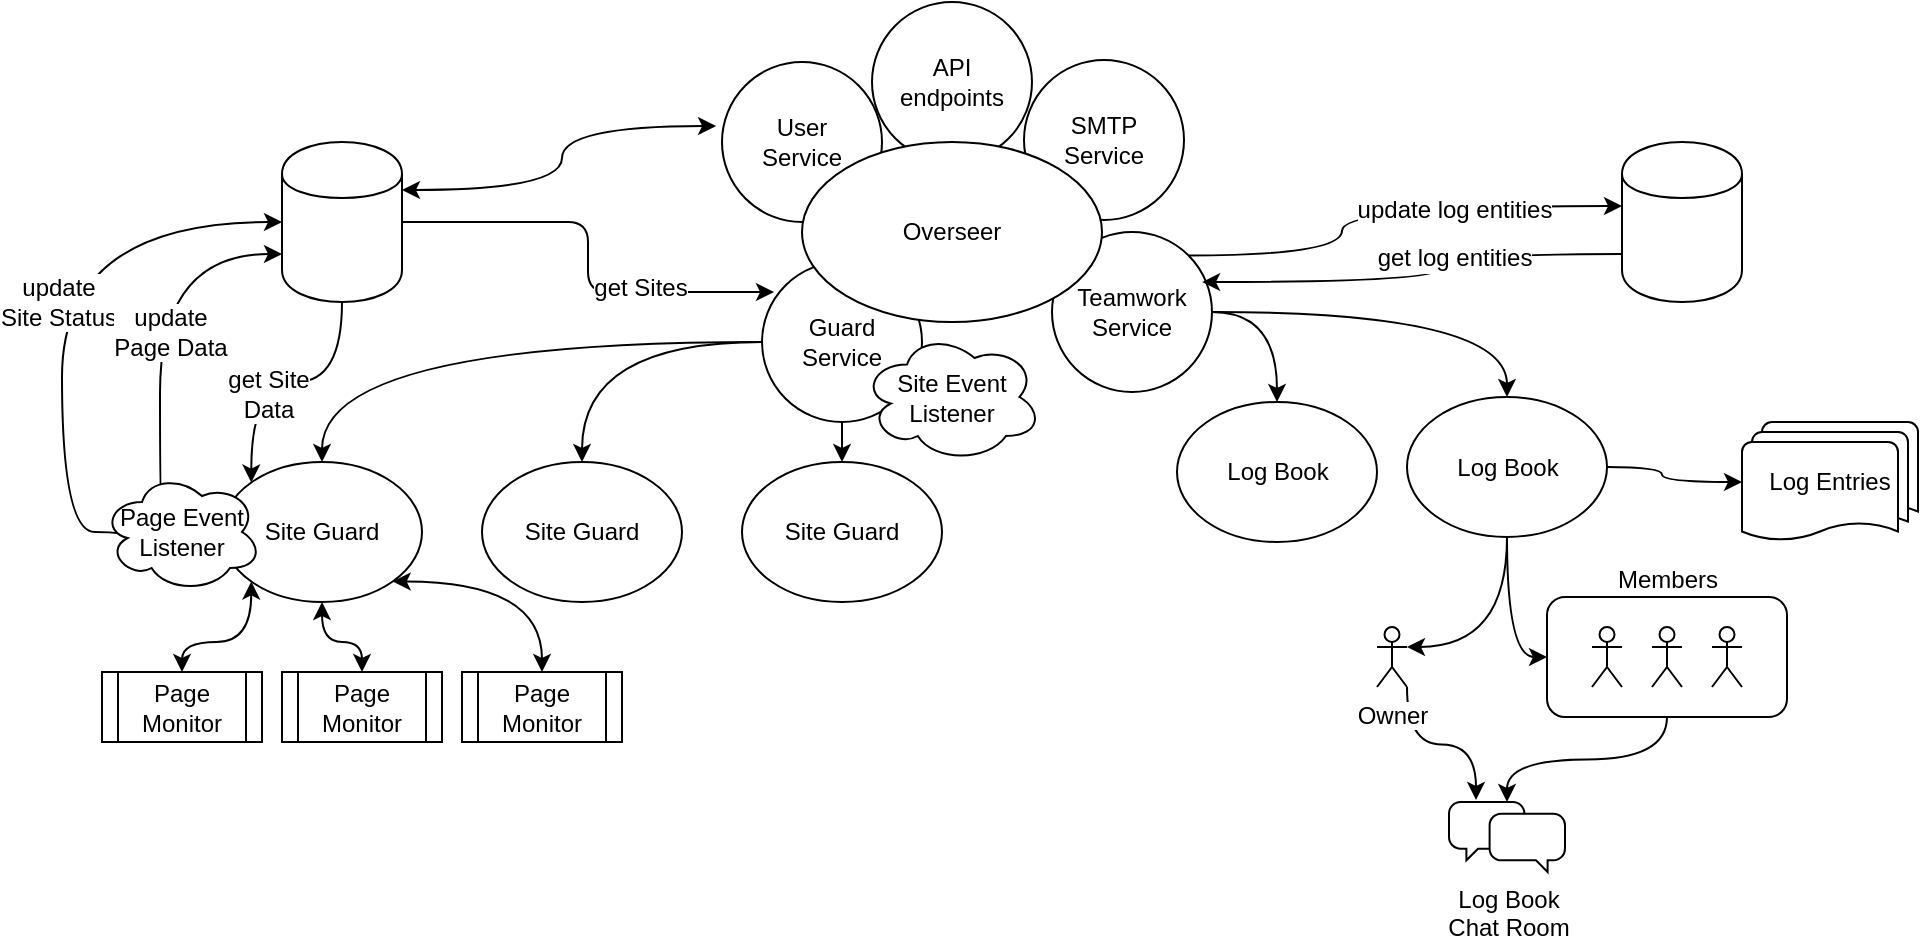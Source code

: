 <mxfile version="10.6.3" type="github"><diagram name="Page-1" id="8ce9d11a-91a2-4d17-14d8-a56ed91bf033"><mxGraphModel dx="1394" dy="764" grid="1" gridSize="10" guides="1" tooltips="1" connect="1" arrows="1" fold="1" page="1" pageScale="1" pageWidth="1100" pageHeight="850" background="#ffffff" math="0" shadow="0"><root><mxCell id="0"/><mxCell id="1" parent="0"/><mxCell id="bGlvsh8k8VbHeVAz3Xov-39" value="SMTP&lt;br&gt;Service&lt;br&gt;" style="ellipse;whiteSpace=wrap;html=1;aspect=fixed;" vertex="1" parent="1"><mxGeometry x="571" y="249" width="80" height="80" as="geometry"/></mxCell><mxCell id="bGlvsh8k8VbHeVAz3Xov-42" style="edgeStyle=orthogonalEdgeStyle;curved=1;rounded=0;orthogonalLoop=1;jettySize=auto;html=1;exitX=0.5;exitY=1;exitDx=0;exitDy=0;" edge="1" parent="1" source="bGlvsh8k8VbHeVAz3Xov-21" target="bGlvsh8k8VbHeVAz3Xov-40"><mxGeometry relative="1" as="geometry"/></mxCell><mxCell id="bGlvsh8k8VbHeVAz3Xov-21" value="Members&lt;br&gt;" style="rounded=1;whiteSpace=wrap;html=1;horizontal=1;labelPosition=center;verticalLabelPosition=top;align=center;verticalAlign=bottom;" vertex="1" parent="1"><mxGeometry x="832.5" y="517.5" width="120" height="60" as="geometry"/></mxCell><mxCell id="bGlvsh8k8VbHeVAz3Xov-6" style="edgeStyle=orthogonalEdgeStyle;curved=1;rounded=0;orthogonalLoop=1;jettySize=auto;html=1;exitX=1;exitY=0.5;exitDx=0;exitDy=0;entryX=0.5;entryY=0;entryDx=0;entryDy=0;" edge="1" parent="1" source="bGlvsh8k8VbHeVAz3Xov-1" target="bGlvsh8k8VbHeVAz3Xov-3"><mxGeometry relative="1" as="geometry"/></mxCell><mxCell id="bGlvsh8k8VbHeVAz3Xov-7" style="edgeStyle=orthogonalEdgeStyle;curved=1;rounded=0;orthogonalLoop=1;jettySize=auto;html=1;exitX=1;exitY=0.5;exitDx=0;exitDy=0;entryX=0.5;entryY=0;entryDx=0;entryDy=0;" edge="1" parent="1" source="bGlvsh8k8VbHeVAz3Xov-1" target="bGlvsh8k8VbHeVAz3Xov-4"><mxGeometry relative="1" as="geometry"/></mxCell><mxCell id="bGlvsh8k8VbHeVAz3Xov-10" style="edgeStyle=orthogonalEdgeStyle;curved=1;rounded=0;orthogonalLoop=1;jettySize=auto;html=1;exitX=1;exitY=0;exitDx=0;exitDy=0;entryX=0;entryY=0.4;entryDx=0;entryDy=0;entryPerimeter=0;" edge="1" parent="1" source="bGlvsh8k8VbHeVAz3Xov-1" target="bGlvsh8k8VbHeVAz3Xov-8"><mxGeometry relative="1" as="geometry"><Array as="points"><mxPoint x="730" y="347"/><mxPoint x="730" y="322"/></Array></mxGeometry></mxCell><mxCell id="bGlvsh8k8VbHeVAz3Xov-11" value="update log entities" style="text;html=1;resizable=0;points=[];align=center;verticalAlign=middle;labelBackgroundColor=#ffffff;" vertex="1" connectable="0" parent="bGlvsh8k8VbHeVAz3Xov-10"><mxGeometry x="0.306" y="-2" relative="1" as="geometry"><mxPoint as="offset"/></mxGeometry></mxCell><mxCell id="bGlvsh8k8VbHeVAz3Xov-1" value="Teamwork&lt;br&gt;Service&lt;br&gt;" style="ellipse;whiteSpace=wrap;html=1;aspect=fixed;" vertex="1" parent="1"><mxGeometry x="585" y="335" width="80" height="80" as="geometry"/></mxCell><mxCell id="hMe983pk4HJmYUAo083E-27" value="User&lt;br&gt;Service&lt;br&gt;" style="ellipse;whiteSpace=wrap;html=1;aspect=fixed;" parent="1" vertex="1"><mxGeometry x="420" y="250" width="80" height="80" as="geometry"/></mxCell><mxCell id="hMe983pk4HJmYUAo083E-26" value="API&lt;br&gt;endpoints&lt;br&gt;" style="ellipse;whiteSpace=wrap;html=1;aspect=fixed;" parent="1" vertex="1"><mxGeometry x="495" y="220" width="80" height="80" as="geometry"/></mxCell><mxCell id="hMe983pk4HJmYUAo083E-7" style="edgeStyle=orthogonalEdgeStyle;curved=1;rounded=0;orthogonalLoop=1;jettySize=auto;html=1;exitX=0;exitY=0.5;exitDx=0;exitDy=0;entryX=0.5;entryY=0;entryDx=0;entryDy=0;" parent="1" source="hMe983pk4HJmYUAo083E-3" target="hMe983pk4HJmYUAo083E-6" edge="1"><mxGeometry relative="1" as="geometry"/></mxCell><mxCell id="hMe983pk4HJmYUAo083E-8" style="edgeStyle=orthogonalEdgeStyle;curved=1;rounded=0;orthogonalLoop=1;jettySize=auto;html=1;exitX=0;exitY=0.5;exitDx=0;exitDy=0;entryX=0.5;entryY=0;entryDx=0;entryDy=0;" parent="1" source="hMe983pk4HJmYUAo083E-3" target="hMe983pk4HJmYUAo083E-4" edge="1"><mxGeometry relative="1" as="geometry"/></mxCell><mxCell id="hMe983pk4HJmYUAo083E-9" style="edgeStyle=orthogonalEdgeStyle;curved=1;rounded=0;orthogonalLoop=1;jettySize=auto;html=1;exitX=0.5;exitY=1;exitDx=0;exitDy=0;entryX=0.5;entryY=0;entryDx=0;entryDy=0;" parent="1" source="hMe983pk4HJmYUAo083E-3" target="hMe983pk4HJmYUAo083E-5" edge="1"><mxGeometry relative="1" as="geometry"/></mxCell><mxCell id="hMe983pk4HJmYUAo083E-3" value="Guard&lt;br&gt;Service&lt;br&gt;" style="ellipse;whiteSpace=wrap;html=1;aspect=fixed;" parent="1" vertex="1"><mxGeometry x="440" y="350" width="80" height="80" as="geometry"/></mxCell><mxCell id="hMe983pk4HJmYUAo083E-2" value="Overseer" style="ellipse;whiteSpace=wrap;html=1;" parent="1" vertex="1"><mxGeometry x="460" y="290" width="150" height="90" as="geometry"/></mxCell><mxCell id="hMe983pk4HJmYUAo083E-4" value="Site Guard" style="ellipse;whiteSpace=wrap;html=1;" parent="1" vertex="1"><mxGeometry x="300" y="450" width="100" height="70" as="geometry"/></mxCell><mxCell id="hMe983pk4HJmYUAo083E-5" value="Site Guard" style="ellipse;whiteSpace=wrap;html=1;" parent="1" vertex="1"><mxGeometry x="430" y="450" width="100" height="70" as="geometry"/></mxCell><mxCell id="hMe983pk4HJmYUAo083E-14" style="edgeStyle=orthogonalEdgeStyle;curved=1;rounded=0;orthogonalLoop=1;jettySize=auto;html=1;exitX=0;exitY=1;exitDx=0;exitDy=0;entryX=0.5;entryY=0;entryDx=0;entryDy=0;startArrow=classic;startFill=1;" parent="1" source="hMe983pk4HJmYUAo083E-6" target="hMe983pk4HJmYUAo083E-13" edge="1"><mxGeometry relative="1" as="geometry"/></mxCell><mxCell id="hMe983pk4HJmYUAo083E-17" style="edgeStyle=orthogonalEdgeStyle;curved=1;rounded=0;orthogonalLoop=1;jettySize=auto;html=1;exitX=0.5;exitY=1;exitDx=0;exitDy=0;entryX=0.5;entryY=0;entryDx=0;entryDy=0;startArrow=classic;startFill=1;" parent="1" source="hMe983pk4HJmYUAo083E-6" target="hMe983pk4HJmYUAo083E-15" edge="1"><mxGeometry relative="1" as="geometry"/></mxCell><mxCell id="hMe983pk4HJmYUAo083E-18" style="edgeStyle=orthogonalEdgeStyle;curved=1;rounded=0;orthogonalLoop=1;jettySize=auto;html=1;exitX=1;exitY=1;exitDx=0;exitDy=0;entryX=0.5;entryY=0;entryDx=0;entryDy=0;startArrow=classic;startFill=1;" parent="1" source="hMe983pk4HJmYUAo083E-6" target="hMe983pk4HJmYUAo083E-16" edge="1"><mxGeometry relative="1" as="geometry"/></mxCell><mxCell id="hMe983pk4HJmYUAo083E-21" style="edgeStyle=orthogonalEdgeStyle;curved=1;rounded=0;orthogonalLoop=1;jettySize=auto;html=1;exitX=0.16;exitY=0.55;exitDx=0;exitDy=0;entryX=0;entryY=0.5;entryDx=0;entryDy=0;exitPerimeter=0;" parent="1" source="hMe983pk4HJmYUAo083E-34" target="hMe983pk4HJmYUAo083E-10" edge="1"><mxGeometry relative="1" as="geometry"><Array as="points"><mxPoint x="123" y="485"/><mxPoint x="90" y="485"/><mxPoint x="90" y="330"/></Array></mxGeometry></mxCell><mxCell id="hMe983pk4HJmYUAo083E-22" value="update&lt;br&gt;Site Status&lt;br&gt;" style="text;html=1;resizable=0;points=[];align=center;verticalAlign=middle;labelBackgroundColor=#ffffff;" parent="hMe983pk4HJmYUAo083E-21" vertex="1" connectable="0"><mxGeometry x="0.004" y="2" relative="1" as="geometry"><mxPoint as="offset"/></mxGeometry></mxCell><mxCell id="hMe983pk4HJmYUAo083E-23" style="edgeStyle=orthogonalEdgeStyle;curved=1;rounded=0;orthogonalLoop=1;jettySize=auto;html=1;exitX=0.4;exitY=0.1;exitDx=0;exitDy=0;entryX=0;entryY=0.7;entryDx=0;entryDy=0;exitPerimeter=0;" parent="1" source="hMe983pk4HJmYUAo083E-34" target="hMe983pk4HJmYUAo083E-10" edge="1"><mxGeometry relative="1" as="geometry"><Array as="points"><mxPoint x="142" y="485"/><mxPoint x="139" y="485"/><mxPoint x="139" y="346"/></Array></mxGeometry></mxCell><mxCell id="hMe983pk4HJmYUAo083E-24" value="update&lt;br&gt;Page Data&lt;br&gt;" style="text;html=1;resizable=0;points=[];align=center;verticalAlign=middle;labelBackgroundColor=#ffffff;" parent="hMe983pk4HJmYUAo083E-23" vertex="1" connectable="0"><mxGeometry x="0.12" y="-5" relative="1" as="geometry"><mxPoint as="offset"/></mxGeometry></mxCell><mxCell id="hMe983pk4HJmYUAo083E-6" value="Site Guard" style="ellipse;whiteSpace=wrap;html=1;" parent="1" vertex="1"><mxGeometry x="170" y="450" width="100" height="70" as="geometry"/></mxCell><mxCell id="hMe983pk4HJmYUAo083E-19" style="edgeStyle=orthogonalEdgeStyle;curved=1;rounded=0;orthogonalLoop=1;jettySize=auto;html=1;exitX=0.5;exitY=1;exitDx=0;exitDy=0;entryX=0;entryY=0;entryDx=0;entryDy=0;" parent="1" source="hMe983pk4HJmYUAo083E-10" target="hMe983pk4HJmYUAo083E-6" edge="1"><mxGeometry relative="1" as="geometry"/></mxCell><mxCell id="hMe983pk4HJmYUAo083E-20" value="get Site &lt;br&gt;Data&lt;br&gt;" style="text;html=1;resizable=0;points=[];align=center;verticalAlign=middle;labelBackgroundColor=#ffffff;" parent="hMe983pk4HJmYUAo083E-19" vertex="1" connectable="0"><mxGeometry x="0.348" y="8" relative="1" as="geometry"><mxPoint as="offset"/></mxGeometry></mxCell><mxCell id="hMe983pk4HJmYUAo083E-30" style="edgeStyle=orthogonalEdgeStyle;curved=1;rounded=0;orthogonalLoop=1;jettySize=auto;html=1;exitX=1;exitY=0.3;exitDx=0;exitDy=0;entryX=-0.037;entryY=0.4;entryDx=0;entryDy=0;entryPerimeter=0;startArrow=classic;startFill=1;" parent="1" source="hMe983pk4HJmYUAo083E-10" target="hMe983pk4HJmYUAo083E-27" edge="1"><mxGeometry relative="1" as="geometry"/></mxCell><mxCell id="hMe983pk4HJmYUAo083E-10" value="" style="shape=cylinder;whiteSpace=wrap;html=1;boundedLbl=1;backgroundOutline=1;" parent="1" vertex="1"><mxGeometry x="200" y="290" width="60" height="80" as="geometry"/></mxCell><mxCell id="hMe983pk4HJmYUAo083E-11" value="" style="edgeStyle=elbowEdgeStyle;elbow=horizontal;endArrow=classic;html=1;entryX=0.075;entryY=0.188;entryDx=0;entryDy=0;entryPerimeter=0;exitX=1;exitY=0.5;exitDx=0;exitDy=0;" parent="1" source="hMe983pk4HJmYUAo083E-10" target="hMe983pk4HJmYUAo083E-3" edge="1"><mxGeometry width="50" height="50" relative="1" as="geometry"><mxPoint x="170" y="590" as="sourcePoint"/><mxPoint x="220" y="540" as="targetPoint"/></mxGeometry></mxCell><mxCell id="hMe983pk4HJmYUAo083E-12" value="get Sites" style="text;html=1;resizable=0;points=[];align=center;verticalAlign=middle;labelBackgroundColor=#ffffff;" parent="hMe983pk4HJmYUAo083E-11" vertex="1" connectable="0"><mxGeometry x="0.394" y="2" relative="1" as="geometry"><mxPoint as="offset"/></mxGeometry></mxCell><mxCell id="hMe983pk4HJmYUAo083E-13" value="Page&lt;br&gt;Monitor&lt;br&gt;" style="shape=process;whiteSpace=wrap;html=1;backgroundOutline=1;" parent="1" vertex="1"><mxGeometry x="110" y="555" width="80" height="35" as="geometry"/></mxCell><mxCell id="hMe983pk4HJmYUAo083E-15" value="Page&lt;br&gt;Monitor&lt;br&gt;" style="shape=process;whiteSpace=wrap;html=1;backgroundOutline=1;" parent="1" vertex="1"><mxGeometry x="200" y="555" width="80" height="35" as="geometry"/></mxCell><mxCell id="hMe983pk4HJmYUAo083E-16" value="Page&lt;br&gt;Monitor&lt;br&gt;" style="shape=process;whiteSpace=wrap;html=1;backgroundOutline=1;" parent="1" vertex="1"><mxGeometry x="290" y="555" width="80" height="35" as="geometry"/></mxCell><mxCell id="hMe983pk4HJmYUAo083E-31" value="Site Event&lt;br&gt;Listener&lt;br&gt;" style="ellipse;shape=cloud;whiteSpace=wrap;html=1;" parent="1" vertex="1"><mxGeometry x="490" y="385" width="90" height="65" as="geometry"/></mxCell><mxCell id="hMe983pk4HJmYUAo083E-34" value="Page Event&lt;br&gt;Listener&lt;br&gt;" style="ellipse;shape=cloud;whiteSpace=wrap;html=1;" parent="1" vertex="1"><mxGeometry x="110" y="455" width="80" height="60" as="geometry"/></mxCell><mxCell id="bGlvsh8k8VbHeVAz3Xov-26" style="edgeStyle=orthogonalEdgeStyle;curved=1;rounded=0;orthogonalLoop=1;jettySize=auto;html=1;exitX=0.5;exitY=1;exitDx=0;exitDy=0;entryX=1;entryY=0.333;entryDx=0;entryDy=0;entryPerimeter=0;" edge="1" parent="1" source="bGlvsh8k8VbHeVAz3Xov-3" target="bGlvsh8k8VbHeVAz3Xov-14"><mxGeometry relative="1" as="geometry"/></mxCell><mxCell id="bGlvsh8k8VbHeVAz3Xov-28" style="edgeStyle=orthogonalEdgeStyle;curved=1;rounded=0;orthogonalLoop=1;jettySize=auto;html=1;exitX=0.5;exitY=1;exitDx=0;exitDy=0;entryX=0;entryY=0.5;entryDx=0;entryDy=0;" edge="1" parent="1" source="bGlvsh8k8VbHeVAz3Xov-3" target="bGlvsh8k8VbHeVAz3Xov-21"><mxGeometry relative="1" as="geometry"/></mxCell><mxCell id="bGlvsh8k8VbHeVAz3Xov-31" style="edgeStyle=orthogonalEdgeStyle;curved=1;rounded=0;orthogonalLoop=1;jettySize=auto;html=1;entryX=0;entryY=0.5;entryDx=0;entryDy=0;entryPerimeter=0;" edge="1" parent="1" source="bGlvsh8k8VbHeVAz3Xov-3" target="bGlvsh8k8VbHeVAz3Xov-30"><mxGeometry relative="1" as="geometry"><Array as="points"><mxPoint x="890" y="453"/><mxPoint x="890" y="460"/></Array></mxGeometry></mxCell><mxCell id="bGlvsh8k8VbHeVAz3Xov-3" value="Log Book" style="ellipse;whiteSpace=wrap;html=1;" vertex="1" parent="1"><mxGeometry x="762.5" y="417.5" width="100" height="70" as="geometry"/></mxCell><mxCell id="bGlvsh8k8VbHeVAz3Xov-4" value="Log Book&lt;br&gt;" style="ellipse;whiteSpace=wrap;html=1;" vertex="1" parent="1"><mxGeometry x="647.5" y="420" width="100" height="70" as="geometry"/></mxCell><mxCell id="bGlvsh8k8VbHeVAz3Xov-12" style="edgeStyle=orthogonalEdgeStyle;curved=1;rounded=0;orthogonalLoop=1;jettySize=auto;html=1;exitX=0;exitY=0.7;exitDx=0;exitDy=0;entryX=0.938;entryY=0.313;entryDx=0;entryDy=0;entryPerimeter=0;" edge="1" parent="1" source="bGlvsh8k8VbHeVAz3Xov-8" target="bGlvsh8k8VbHeVAz3Xov-1"><mxGeometry relative="1" as="geometry"><Array as="points"><mxPoint x="780" y="346"/><mxPoint x="780" y="360"/></Array></mxGeometry></mxCell><mxCell id="bGlvsh8k8VbHeVAz3Xov-13" value="get log entities" style="text;html=1;resizable=0;points=[];align=center;verticalAlign=middle;labelBackgroundColor=#ffffff;" vertex="1" connectable="0" parent="bGlvsh8k8VbHeVAz3Xov-12"><mxGeometry x="-0.179" y="6" relative="1" as="geometry"><mxPoint as="offset"/></mxGeometry></mxCell><mxCell id="bGlvsh8k8VbHeVAz3Xov-8" value="" style="shape=cylinder;whiteSpace=wrap;html=1;boundedLbl=1;backgroundOutline=1;" vertex="1" parent="1"><mxGeometry x="870" y="290" width="60" height="80" as="geometry"/></mxCell><mxCell id="bGlvsh8k8VbHeVAz3Xov-41" style="edgeStyle=orthogonalEdgeStyle;curved=1;rounded=0;orthogonalLoop=1;jettySize=auto;html=1;exitX=1;exitY=1;exitDx=0;exitDy=0;exitPerimeter=0;entryX=0.233;entryY=-0.029;entryDx=0;entryDy=0;entryPerimeter=0;" edge="1" parent="1" source="bGlvsh8k8VbHeVAz3Xov-14" target="bGlvsh8k8VbHeVAz3Xov-40"><mxGeometry relative="1" as="geometry"/></mxCell><mxCell id="bGlvsh8k8VbHeVAz3Xov-14" value="Owner" style="shape=umlActor;verticalLabelPosition=bottom;labelBackgroundColor=#ffffff;verticalAlign=top;html=1;outlineConnect=0;" vertex="1" parent="1"><mxGeometry x="747.5" y="532.5" width="15" height="30" as="geometry"/></mxCell><mxCell id="bGlvsh8k8VbHeVAz3Xov-15" value="" style="shape=umlActor;verticalLabelPosition=bottom;labelBackgroundColor=#ffffff;verticalAlign=top;html=1;outlineConnect=0;" vertex="1" parent="1"><mxGeometry x="855" y="532.5" width="15" height="30" as="geometry"/></mxCell><mxCell id="bGlvsh8k8VbHeVAz3Xov-16" value="" style="shape=umlActor;verticalLabelPosition=bottom;labelBackgroundColor=#ffffff;verticalAlign=top;html=1;outlineConnect=0;" vertex="1" parent="1"><mxGeometry x="885" y="532.5" width="15" height="30" as="geometry"/></mxCell><mxCell id="bGlvsh8k8VbHeVAz3Xov-17" value="" style="shape=umlActor;verticalLabelPosition=bottom;labelBackgroundColor=#ffffff;verticalAlign=top;html=1;outlineConnect=0;" vertex="1" parent="1"><mxGeometry x="915" y="532.5" width="15" height="30" as="geometry"/></mxCell><mxCell id="bGlvsh8k8VbHeVAz3Xov-30" value="Log Entries" style="strokeWidth=1;html=1;shape=mxgraph.flowchart.multi-document;whiteSpace=wrap;" vertex="1" parent="1"><mxGeometry x="930" y="430" width="88" height="60" as="geometry"/></mxCell><mxCell id="bGlvsh8k8VbHeVAz3Xov-40" value="Log Book&lt;br&gt;Chat Room&lt;br&gt;" style="html=1;verticalLabelPosition=bottom;align=center;labelBackgroundColor=#ffffff;verticalAlign=top;strokeWidth=1;strokeColor=#000000;fillColor=#ffffff;shadow=0;dashed=0;shape=mxgraph.ios7.icons.chat;" vertex="1" parent="1"><mxGeometry x="783.5" y="620" width="58" height="35" as="geometry"/></mxCell></root></mxGraphModel></diagram></mxfile>